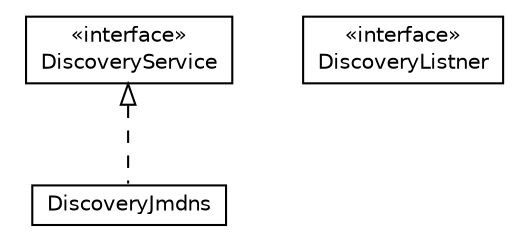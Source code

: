 #!/usr/local/bin/dot
#
# Class diagram 
# Generated by UMLGraph version 5.1 (http://www.umlgraph.org/)
#

digraph G {
	edge [fontname="Helvetica",fontsize=10,labelfontname="Helvetica",labelfontsize=10];
	node [fontname="Helvetica",fontsize=10,shape=plaintext];
	nodesep=0.25;
	ranksep=0.5;
	// com.connectlife.coreserver.environment.discover.DiscoveryService
	c277 [label=<<table title="com.connectlife.coreserver.environment.discover.DiscoveryService" border="0" cellborder="1" cellspacing="0" cellpadding="2" port="p" href="./DiscoveryService.html">
		<tr><td><table border="0" cellspacing="0" cellpadding="1">
<tr><td align="center" balign="center"> &#171;interface&#187; </td></tr>
<tr><td align="center" balign="center"> DiscoveryService </td></tr>
		</table></td></tr>
		</table>>, fontname="Helvetica", fontcolor="black", fontsize=10.0];
	// com.connectlife.coreserver.environment.discover.DiscoveryListner
	c278 [label=<<table title="com.connectlife.coreserver.environment.discover.DiscoveryListner" border="0" cellborder="1" cellspacing="0" cellpadding="2" port="p" href="./DiscoveryListner.html">
		<tr><td><table border="0" cellspacing="0" cellpadding="1">
<tr><td align="center" balign="center"> &#171;interface&#187; </td></tr>
<tr><td align="center" balign="center"> DiscoveryListner </td></tr>
		</table></td></tr>
		</table>>, fontname="Helvetica", fontcolor="black", fontsize=10.0];
	// com.connectlife.coreserver.environment.discover.DiscoveryJmdns
	c279 [label=<<table title="com.connectlife.coreserver.environment.discover.DiscoveryJmdns" border="0" cellborder="1" cellspacing="0" cellpadding="2" port="p" href="./DiscoveryJmdns.html">
		<tr><td><table border="0" cellspacing="0" cellpadding="1">
<tr><td align="center" balign="center"> DiscoveryJmdns </td></tr>
		</table></td></tr>
		</table>>, fontname="Helvetica", fontcolor="black", fontsize=10.0];
	//com.connectlife.coreserver.environment.discover.DiscoveryJmdns implements com.connectlife.coreserver.environment.discover.DiscoveryService
	c277:p -> c279:p [dir=back,arrowtail=empty,style=dashed];
}

